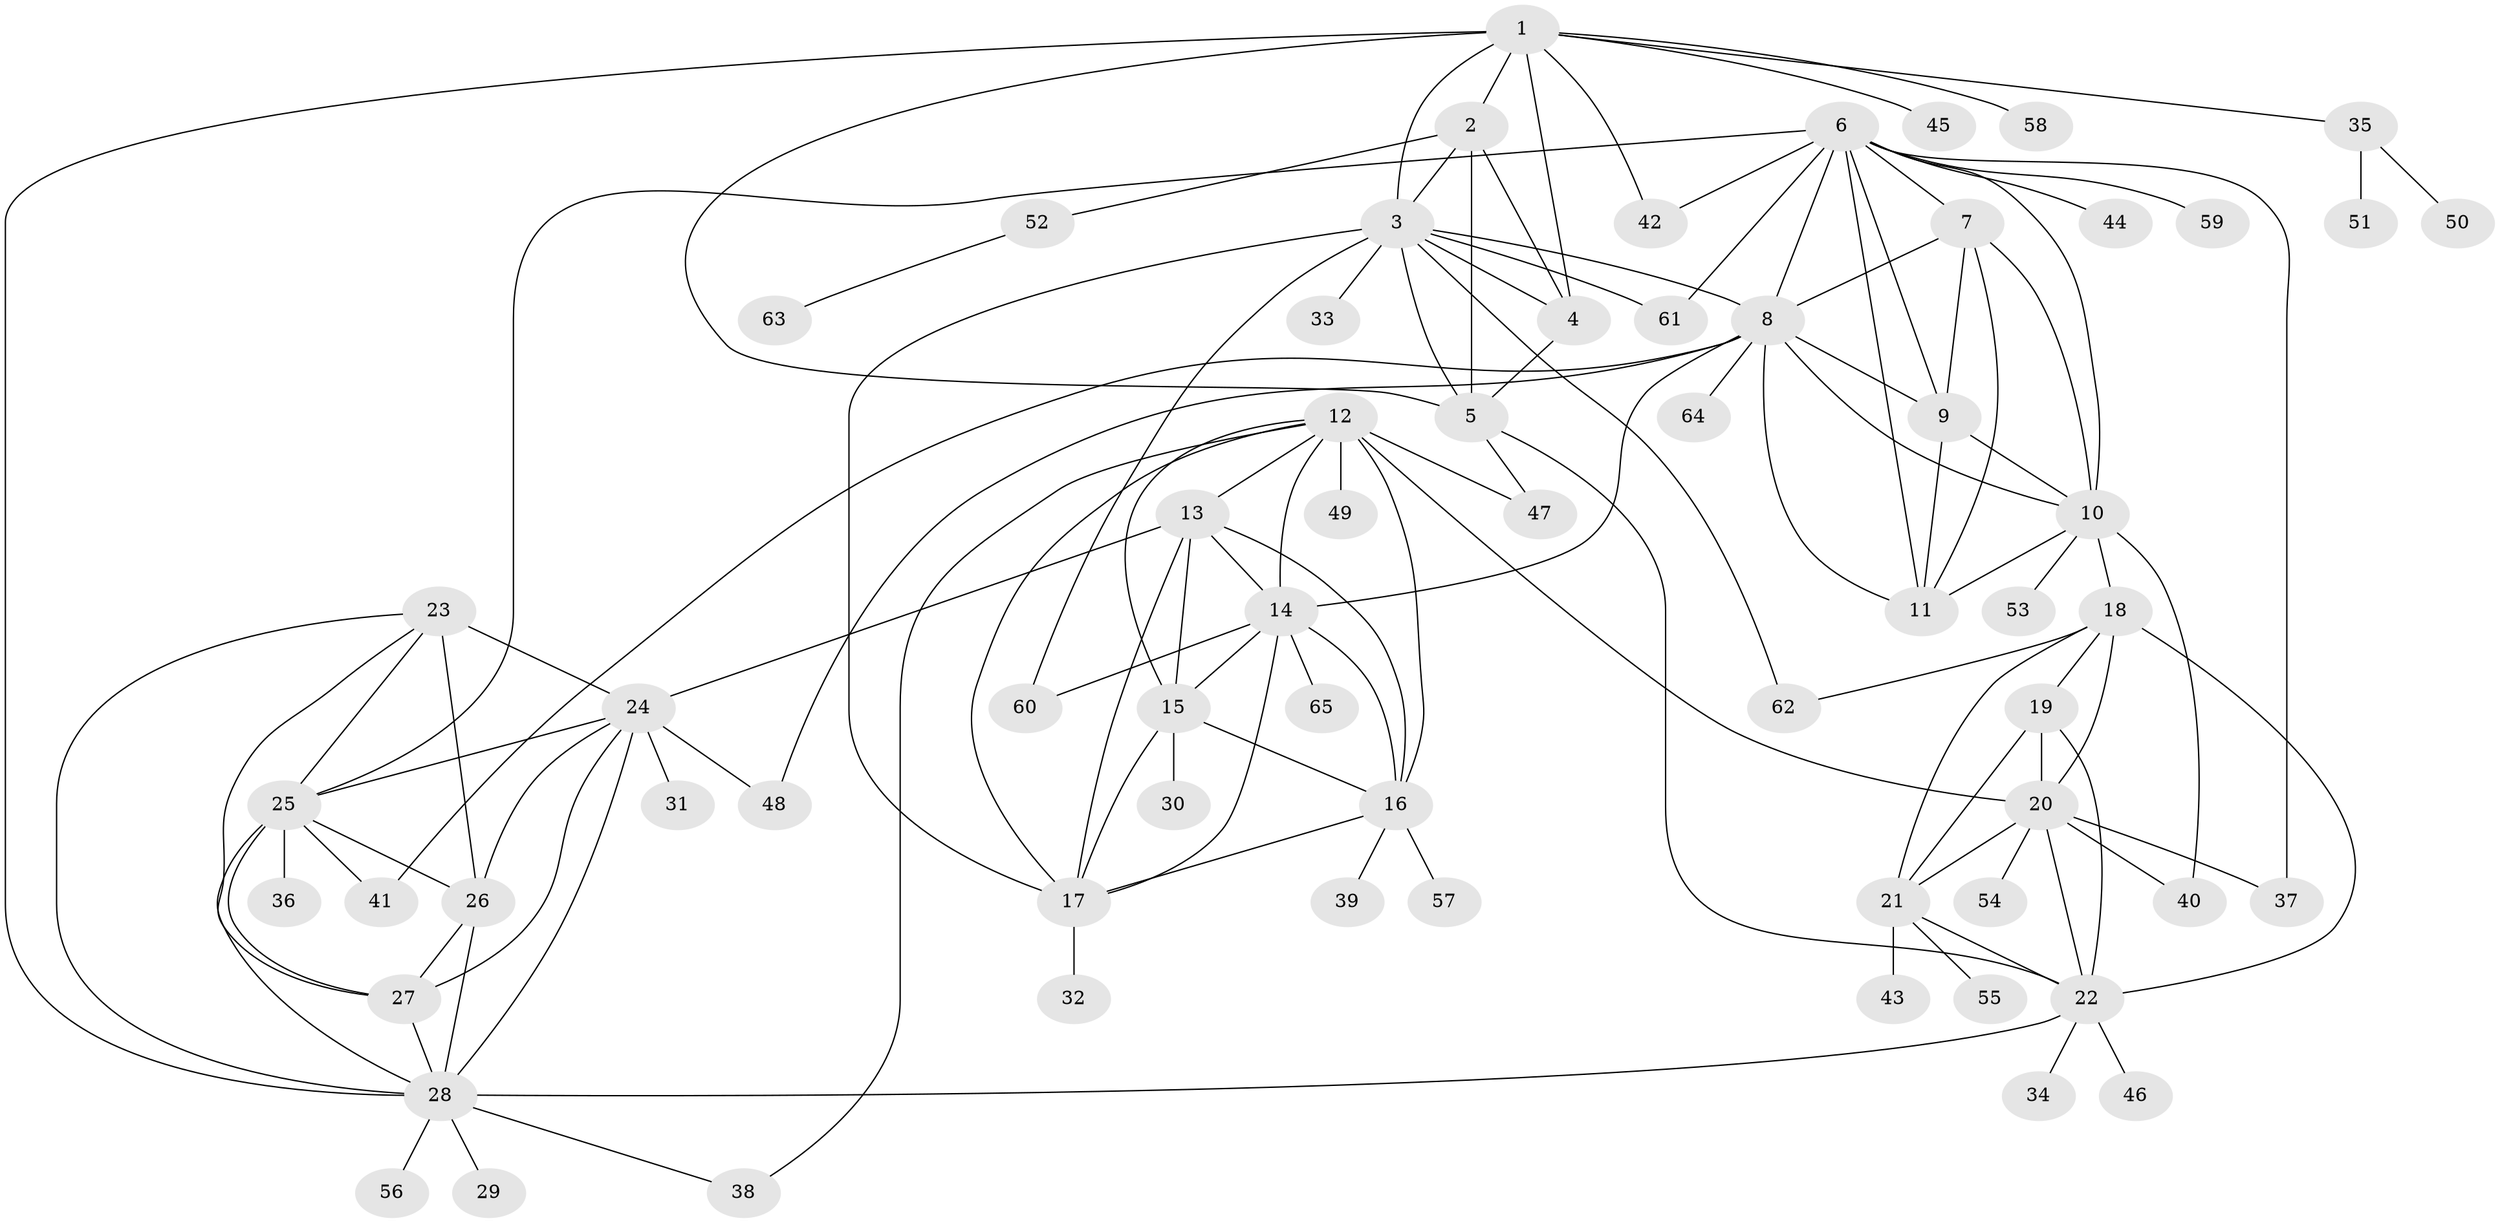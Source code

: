 // original degree distribution, {11: 0.03875968992248062, 7: 0.023255813953488372, 5: 0.023255813953488372, 9: 0.03875968992248062, 12: 0.007751937984496124, 6: 0.03875968992248062, 10: 0.03875968992248062, 13: 0.015503875968992248, 8: 0.007751937984496124, 2: 0.13953488372093023, 1: 0.5968992248062015, 4: 0.007751937984496124, 3: 0.023255813953488372}
// Generated by graph-tools (version 1.1) at 2025/37/03/09/25 02:37:25]
// undirected, 65 vertices, 122 edges
graph export_dot {
graph [start="1"]
  node [color=gray90,style=filled];
  1;
  2;
  3;
  4;
  5;
  6;
  7;
  8;
  9;
  10;
  11;
  12;
  13;
  14;
  15;
  16;
  17;
  18;
  19;
  20;
  21;
  22;
  23;
  24;
  25;
  26;
  27;
  28;
  29;
  30;
  31;
  32;
  33;
  34;
  35;
  36;
  37;
  38;
  39;
  40;
  41;
  42;
  43;
  44;
  45;
  46;
  47;
  48;
  49;
  50;
  51;
  52;
  53;
  54;
  55;
  56;
  57;
  58;
  59;
  60;
  61;
  62;
  63;
  64;
  65;
  1 -- 2 [weight=1.0];
  1 -- 3 [weight=2.0];
  1 -- 4 [weight=1.0];
  1 -- 5 [weight=1.0];
  1 -- 28 [weight=1.0];
  1 -- 35 [weight=1.0];
  1 -- 42 [weight=1.0];
  1 -- 45 [weight=1.0];
  1 -- 58 [weight=1.0];
  2 -- 3 [weight=2.0];
  2 -- 4 [weight=1.0];
  2 -- 5 [weight=1.0];
  2 -- 52 [weight=1.0];
  3 -- 4 [weight=3.0];
  3 -- 5 [weight=2.0];
  3 -- 8 [weight=1.0];
  3 -- 17 [weight=1.0];
  3 -- 33 [weight=1.0];
  3 -- 60 [weight=1.0];
  3 -- 61 [weight=1.0];
  3 -- 62 [weight=1.0];
  4 -- 5 [weight=1.0];
  5 -- 22 [weight=1.0];
  5 -- 47 [weight=2.0];
  6 -- 7 [weight=1.0];
  6 -- 8 [weight=1.0];
  6 -- 9 [weight=1.0];
  6 -- 10 [weight=1.0];
  6 -- 11 [weight=1.0];
  6 -- 25 [weight=1.0];
  6 -- 37 [weight=1.0];
  6 -- 42 [weight=1.0];
  6 -- 44 [weight=1.0];
  6 -- 59 [weight=1.0];
  6 -- 61 [weight=1.0];
  7 -- 8 [weight=1.0];
  7 -- 9 [weight=1.0];
  7 -- 10 [weight=1.0];
  7 -- 11 [weight=1.0];
  8 -- 9 [weight=1.0];
  8 -- 10 [weight=1.0];
  8 -- 11 [weight=1.0];
  8 -- 14 [weight=1.0];
  8 -- 41 [weight=1.0];
  8 -- 48 [weight=1.0];
  8 -- 64 [weight=1.0];
  9 -- 10 [weight=1.0];
  9 -- 11 [weight=6.0];
  10 -- 11 [weight=1.0];
  10 -- 18 [weight=1.0];
  10 -- 40 [weight=2.0];
  10 -- 53 [weight=1.0];
  12 -- 13 [weight=1.0];
  12 -- 14 [weight=1.0];
  12 -- 15 [weight=1.0];
  12 -- 16 [weight=1.0];
  12 -- 17 [weight=1.0];
  12 -- 20 [weight=1.0];
  12 -- 38 [weight=1.0];
  12 -- 47 [weight=1.0];
  12 -- 49 [weight=4.0];
  13 -- 14 [weight=1.0];
  13 -- 15 [weight=1.0];
  13 -- 16 [weight=1.0];
  13 -- 17 [weight=1.0];
  13 -- 24 [weight=1.0];
  14 -- 15 [weight=1.0];
  14 -- 16 [weight=1.0];
  14 -- 17 [weight=1.0];
  14 -- 60 [weight=1.0];
  14 -- 65 [weight=1.0];
  15 -- 16 [weight=1.0];
  15 -- 17 [weight=1.0];
  15 -- 30 [weight=3.0];
  16 -- 17 [weight=1.0];
  16 -- 39 [weight=1.0];
  16 -- 57 [weight=1.0];
  17 -- 32 [weight=3.0];
  18 -- 19 [weight=2.0];
  18 -- 20 [weight=2.0];
  18 -- 21 [weight=2.0];
  18 -- 22 [weight=2.0];
  18 -- 62 [weight=1.0];
  19 -- 20 [weight=1.0];
  19 -- 21 [weight=1.0];
  19 -- 22 [weight=1.0];
  20 -- 21 [weight=1.0];
  20 -- 22 [weight=1.0];
  20 -- 37 [weight=1.0];
  20 -- 40 [weight=1.0];
  20 -- 54 [weight=1.0];
  21 -- 22 [weight=1.0];
  21 -- 43 [weight=3.0];
  21 -- 55 [weight=1.0];
  22 -- 28 [weight=1.0];
  22 -- 34 [weight=1.0];
  22 -- 46 [weight=1.0];
  23 -- 24 [weight=1.0];
  23 -- 25 [weight=1.0];
  23 -- 26 [weight=4.0];
  23 -- 27 [weight=1.0];
  23 -- 28 [weight=1.0];
  24 -- 25 [weight=1.0];
  24 -- 26 [weight=1.0];
  24 -- 27 [weight=1.0];
  24 -- 28 [weight=1.0];
  24 -- 31 [weight=1.0];
  24 -- 48 [weight=1.0];
  25 -- 26 [weight=1.0];
  25 -- 27 [weight=1.0];
  25 -- 28 [weight=1.0];
  25 -- 36 [weight=5.0];
  25 -- 41 [weight=1.0];
  26 -- 27 [weight=1.0];
  26 -- 28 [weight=1.0];
  27 -- 28 [weight=1.0];
  28 -- 29 [weight=1.0];
  28 -- 38 [weight=1.0];
  28 -- 56 [weight=1.0];
  35 -- 50 [weight=1.0];
  35 -- 51 [weight=1.0];
  52 -- 63 [weight=1.0];
}
